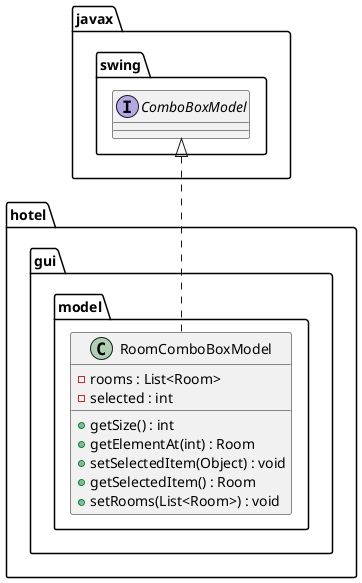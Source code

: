 @startuml

interface javax.swing.ComboBoxModel

class hotel.gui.model.RoomComboBoxModel {
    - rooms : List<Room>
    - selected : int
    + getSize() : int
    + getElementAt(int) : Room
    + setSelectedItem(Object) : void
    + getSelectedItem() : Room
    + setRooms(List<Room>) : void
}

javax.swing.ComboBoxModel <|.. hotel.gui.model.RoomComboBoxModel

@enduml